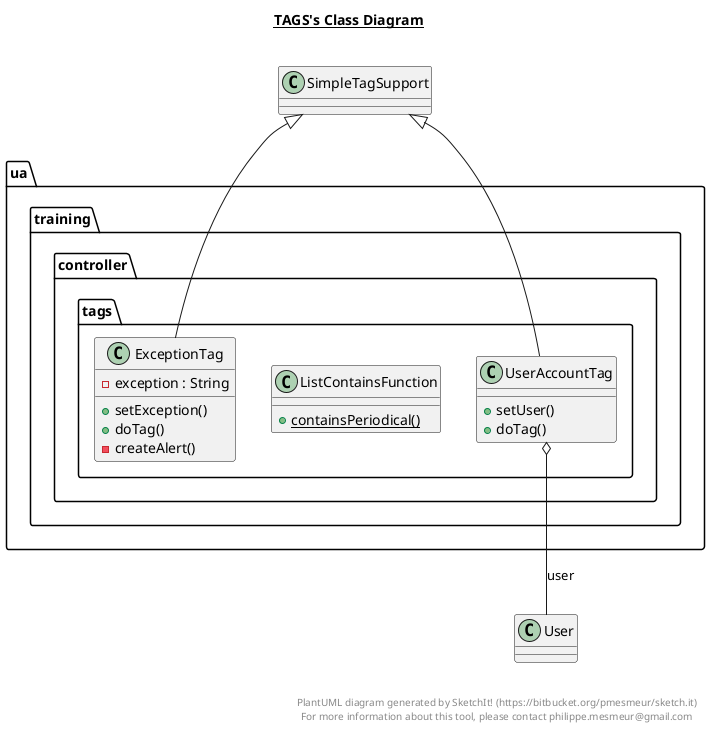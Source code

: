 @startuml

title __TAGS's Class Diagram__\n

  package ua.training.controller {
    package ua.training.controller.tags {
      class ExceptionTag {
          - exception : String
          + setException()
          + doTag()
          - createAlert()
      }
    }
  }
  

  package ua.training.controller {
    package ua.training.controller.tags {
      class ListContainsFunction {
          {static} + containsPeriodical()
      }
    }
  }
  

  package ua.training.controller {
    package ua.training.controller.tags {
      class UserAccountTag {
          + setUser()
          + doTag()
      }
    }
  }
  

  ExceptionTag -up-|> SimpleTagSupport
  UserAccountTag -up-|> SimpleTagSupport
  UserAccountTag o-- User : user


right footer


PlantUML diagram generated by SketchIt! (https://bitbucket.org/pmesmeur/sketch.it)
For more information about this tool, please contact philippe.mesmeur@gmail.com
endfooter

@enduml
